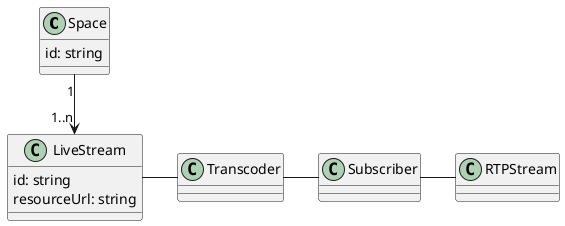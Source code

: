 @startuml
'https://plantuml.com/class-diagram
class Space {
    id: string
}

class LiveStream {
    id: string
    resourceUrl: string
}

'LiveStream "1" <-- "1..n" RTPStream
Space "1" --> "1..n" LiveStream

LiveStream - Transcoder
Transcoder - Subscriber
Subscriber - RTPStream
@enduml
